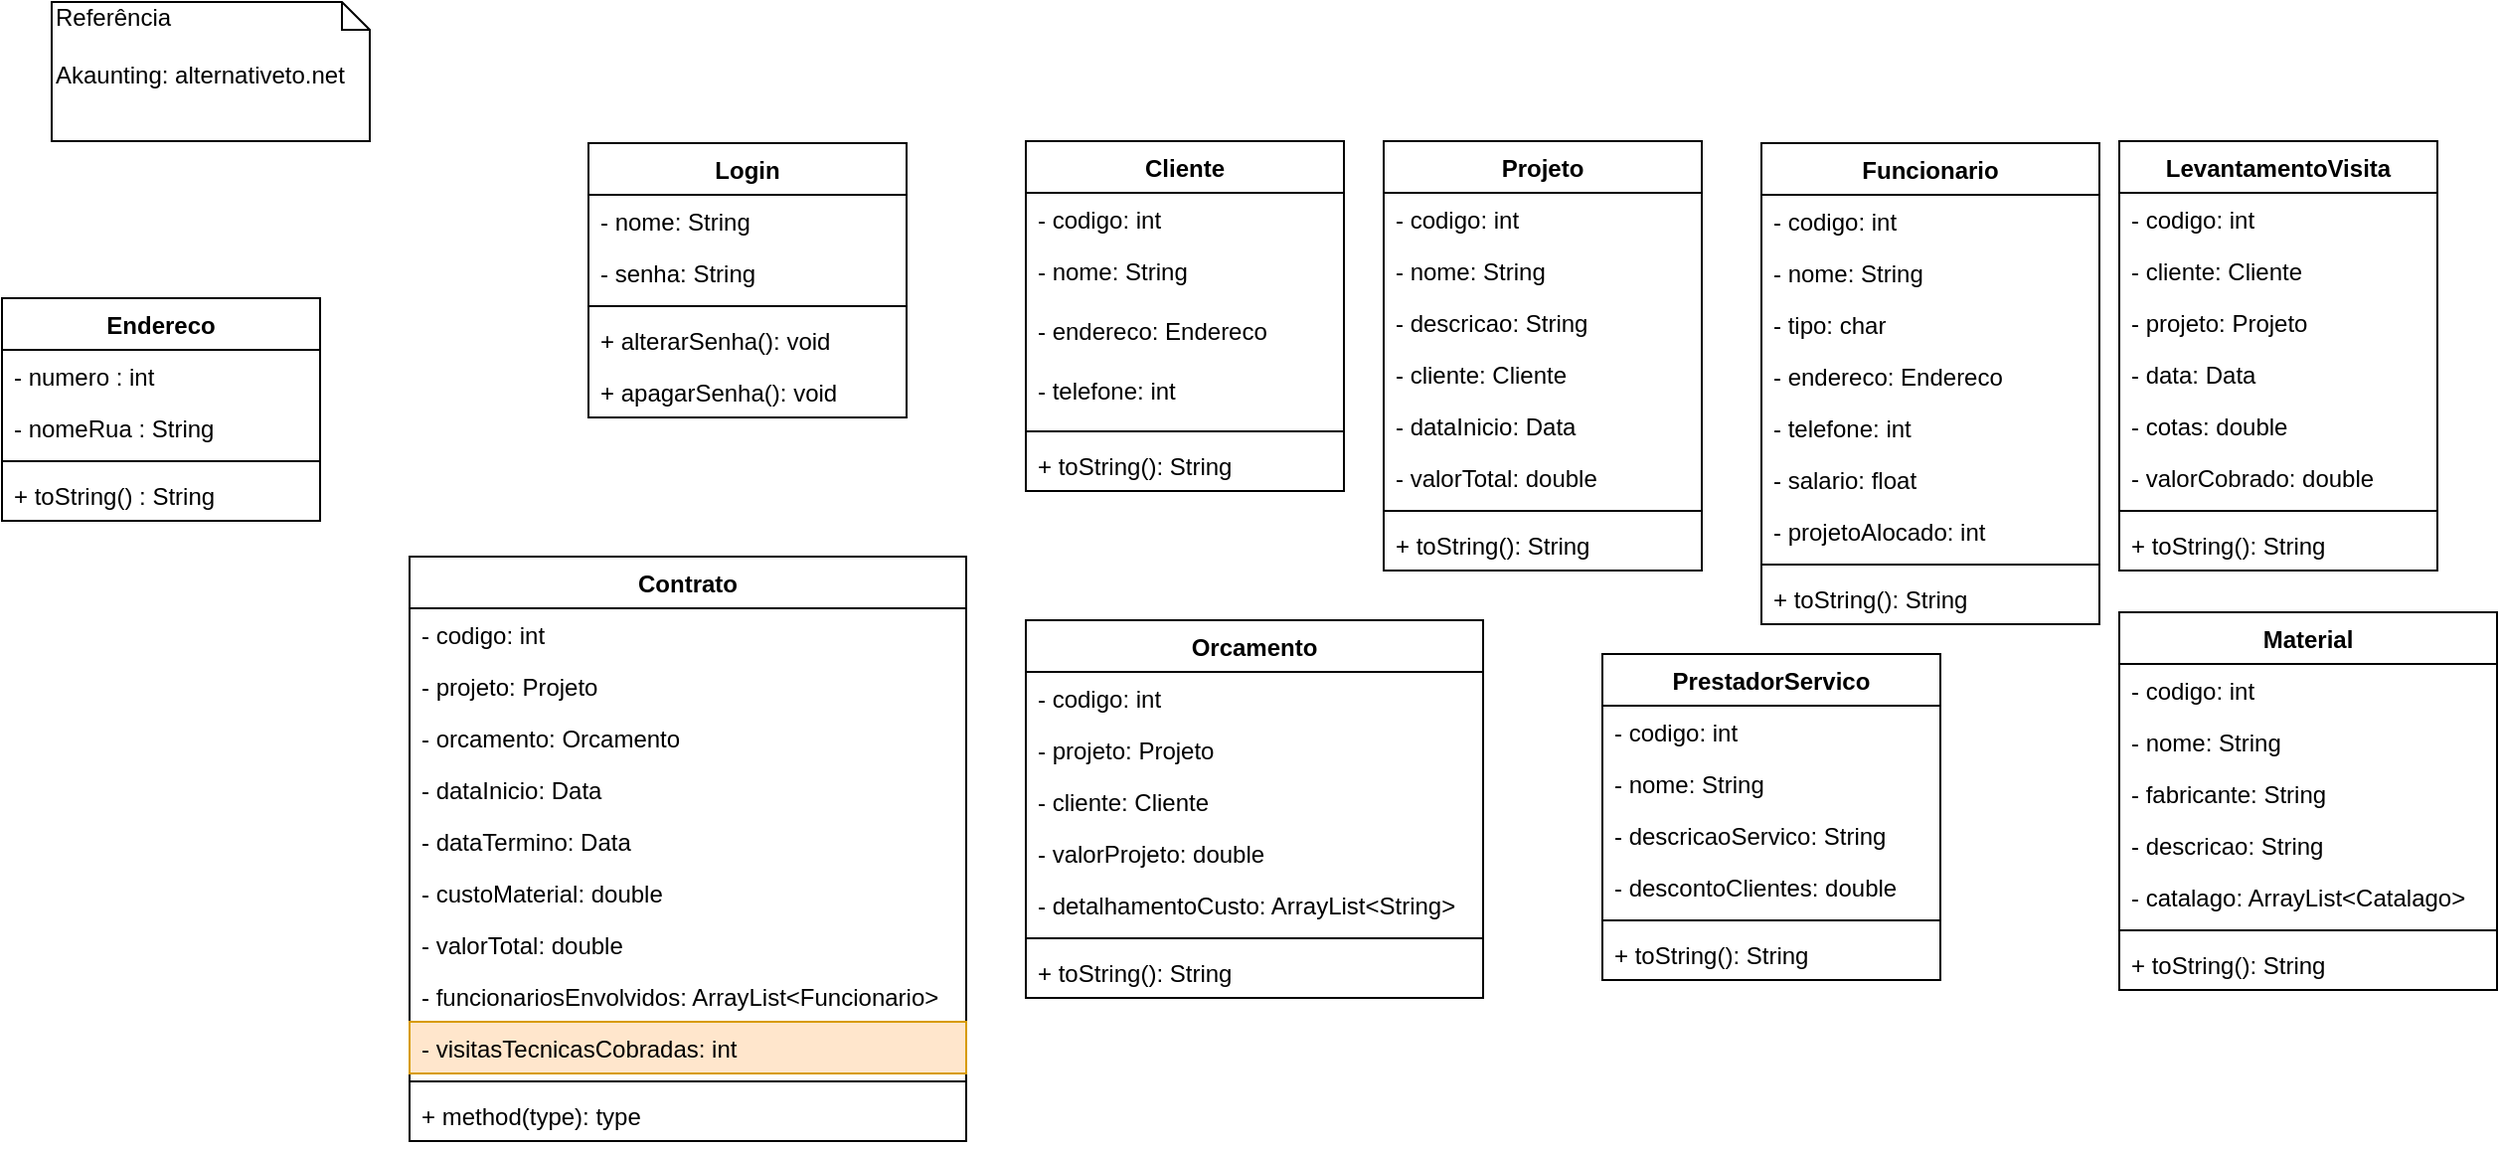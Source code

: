 <mxfile version="10.7.0" type="device"><diagram id="c3c5CE3-mcgkFul2fZs1" name="Page-1"><mxGraphModel dx="2244" dy="759" grid="1" gridSize="10" guides="1" tooltips="1" connect="1" arrows="1" fold="1" page="1" pageScale="1" pageWidth="850" pageHeight="1100" math="0" shadow="0"><root><mxCell id="0"/><mxCell id="1" parent="0"/><mxCell id="uIUgxB65rMNBlOTUX8ER-1" value="Cliente" style="swimlane;fontStyle=1;align=center;verticalAlign=top;childLayout=stackLayout;horizontal=1;startSize=26;horizontalStack=0;resizeParent=1;resizeParentMax=0;resizeLast=0;collapsible=1;marginBottom=0;" parent="1" vertex="1"><mxGeometry x="90" y="137" width="160" height="176" as="geometry"><mxRectangle x="230" y="120" width="70" height="26" as="alternateBounds"/></mxGeometry></mxCell><mxCell id="uIUgxB65rMNBlOTUX8ER-2" value="- codigo: int" style="text;strokeColor=none;fillColor=none;align=left;verticalAlign=top;spacingLeft=4;spacingRight=4;overflow=hidden;rotatable=0;points=[[0,0.5],[1,0.5]];portConstraint=eastwest;" parent="uIUgxB65rMNBlOTUX8ER-1" vertex="1"><mxGeometry y="26" width="160" height="26" as="geometry"/></mxCell><mxCell id="uIUgxB65rMNBlOTUX8ER-6" value="- nome: String" style="text;strokeColor=none;fillColor=none;align=left;verticalAlign=top;spacingLeft=4;spacingRight=4;overflow=hidden;rotatable=0;points=[[0,0.5],[1,0.5]];portConstraint=eastwest;" parent="uIUgxB65rMNBlOTUX8ER-1" vertex="1"><mxGeometry y="52" width="160" height="30" as="geometry"/></mxCell><mxCell id="uIUgxB65rMNBlOTUX8ER-11" value="- endereco: Endereco&#10;" style="text;strokeColor=none;fillColor=none;align=left;verticalAlign=top;spacingLeft=4;spacingRight=4;overflow=hidden;rotatable=0;points=[[0,0.5],[1,0.5]];portConstraint=eastwest;" parent="uIUgxB65rMNBlOTUX8ER-1" vertex="1"><mxGeometry y="82" width="160" height="30" as="geometry"/></mxCell><mxCell id="uIUgxB65rMNBlOTUX8ER-12" value="- telefone: int&#10;" style="text;strokeColor=none;fillColor=none;align=left;verticalAlign=top;spacingLeft=4;spacingRight=4;overflow=hidden;rotatable=0;points=[[0,0.5],[1,0.5]];portConstraint=eastwest;" parent="uIUgxB65rMNBlOTUX8ER-1" vertex="1"><mxGeometry y="112" width="160" height="30" as="geometry"/></mxCell><mxCell id="uIUgxB65rMNBlOTUX8ER-3" value="" style="line;strokeWidth=1;fillColor=none;align=left;verticalAlign=middle;spacingTop=-1;spacingLeft=3;spacingRight=3;rotatable=0;labelPosition=right;points=[];portConstraint=eastwest;" parent="uIUgxB65rMNBlOTUX8ER-1" vertex="1"><mxGeometry y="142" width="160" height="8" as="geometry"/></mxCell><mxCell id="uIUgxB65rMNBlOTUX8ER-8" value="+ toString(): String" style="text;strokeColor=none;fillColor=none;align=left;verticalAlign=top;spacingLeft=4;spacingRight=4;overflow=hidden;rotatable=0;points=[[0,0.5],[1,0.5]];portConstraint=eastwest;" parent="uIUgxB65rMNBlOTUX8ER-1" vertex="1"><mxGeometry y="150" width="160" height="26" as="geometry"/></mxCell><mxCell id="uIUgxB65rMNBlOTUX8ER-30" value="Projeto" style="swimlane;fontStyle=1;align=center;verticalAlign=top;childLayout=stackLayout;horizontal=1;startSize=26;horizontalStack=0;resizeParent=1;resizeParentMax=0;resizeLast=0;collapsible=1;marginBottom=0;fillColor=none;gradientColor=none;" parent="1" vertex="1"><mxGeometry x="270" y="137" width="160" height="216" as="geometry"/></mxCell><mxCell id="uIUgxB65rMNBlOTUX8ER-31" value="- codigo: int" style="text;strokeColor=none;fillColor=none;align=left;verticalAlign=top;spacingLeft=4;spacingRight=4;overflow=hidden;rotatable=0;points=[[0,0.5],[1,0.5]];portConstraint=eastwest;" parent="uIUgxB65rMNBlOTUX8ER-30" vertex="1"><mxGeometry y="26" width="160" height="26" as="geometry"/></mxCell><mxCell id="uIUgxB65rMNBlOTUX8ER-111" value="- nome: String" style="text;strokeColor=none;fillColor=none;align=left;verticalAlign=top;spacingLeft=4;spacingRight=4;overflow=hidden;rotatable=0;points=[[0,0.5],[1,0.5]];portConstraint=eastwest;" parent="uIUgxB65rMNBlOTUX8ER-30" vertex="1"><mxGeometry y="52" width="160" height="26" as="geometry"/></mxCell><mxCell id="uIUgxB65rMNBlOTUX8ER-34" value="- descricao: String" style="text;strokeColor=none;fillColor=none;align=left;verticalAlign=top;spacingLeft=4;spacingRight=4;overflow=hidden;rotatable=0;points=[[0,0.5],[1,0.5]];portConstraint=eastwest;" parent="uIUgxB65rMNBlOTUX8ER-30" vertex="1"><mxGeometry y="78" width="160" height="26" as="geometry"/></mxCell><mxCell id="uIUgxB65rMNBlOTUX8ER-35" value="- cliente: Cliente" style="text;strokeColor=none;fillColor=none;align=left;verticalAlign=top;spacingLeft=4;spacingRight=4;overflow=hidden;rotatable=0;points=[[0,0.5],[1,0.5]];portConstraint=eastwest;" parent="uIUgxB65rMNBlOTUX8ER-30" vertex="1"><mxGeometry y="104" width="160" height="26" as="geometry"/></mxCell><mxCell id="uIUgxB65rMNBlOTUX8ER-36" value="- dataInicio: Data" style="text;strokeColor=none;fillColor=none;align=left;verticalAlign=top;spacingLeft=4;spacingRight=4;overflow=hidden;rotatable=0;points=[[0,0.5],[1,0.5]];portConstraint=eastwest;" parent="uIUgxB65rMNBlOTUX8ER-30" vertex="1"><mxGeometry y="130" width="160" height="26" as="geometry"/></mxCell><mxCell id="uIUgxB65rMNBlOTUX8ER-37" value="- valorTotal: double" style="text;strokeColor=none;fillColor=none;align=left;verticalAlign=top;spacingLeft=4;spacingRight=4;overflow=hidden;rotatable=0;points=[[0,0.5],[1,0.5]];portConstraint=eastwest;" parent="uIUgxB65rMNBlOTUX8ER-30" vertex="1"><mxGeometry y="156" width="160" height="26" as="geometry"/></mxCell><mxCell id="uIUgxB65rMNBlOTUX8ER-32" value="" style="line;strokeWidth=1;fillColor=none;align=left;verticalAlign=middle;spacingTop=-1;spacingLeft=3;spacingRight=3;rotatable=0;labelPosition=right;points=[];portConstraint=eastwest;" parent="uIUgxB65rMNBlOTUX8ER-30" vertex="1"><mxGeometry y="182" width="160" height="8" as="geometry"/></mxCell><mxCell id="uIUgxB65rMNBlOTUX8ER-38" value="+ toString(): String" style="text;strokeColor=none;fillColor=none;align=left;verticalAlign=top;spacingLeft=4;spacingRight=4;overflow=hidden;rotatable=0;points=[[0,0.5],[1,0.5]];portConstraint=eastwest;" parent="uIUgxB65rMNBlOTUX8ER-30" vertex="1"><mxGeometry y="190" width="160" height="26" as="geometry"/></mxCell><mxCell id="uIUgxB65rMNBlOTUX8ER-47" value="Funcionario" style="swimlane;fontStyle=1;align=center;verticalAlign=top;childLayout=stackLayout;horizontal=1;startSize=26;horizontalStack=0;resizeParent=1;resizeParentMax=0;resizeLast=0;collapsible=1;marginBottom=0;fillColor=none;gradientColor=none;" parent="1" vertex="1"><mxGeometry x="460" y="138" width="170" height="242" as="geometry"/></mxCell><mxCell id="uIUgxB65rMNBlOTUX8ER-48" value="- codigo: int" style="text;strokeColor=none;fillColor=none;align=left;verticalAlign=top;spacingLeft=4;spacingRight=4;overflow=hidden;rotatable=0;points=[[0,0.5],[1,0.5]];portConstraint=eastwest;" parent="uIUgxB65rMNBlOTUX8ER-47" vertex="1"><mxGeometry y="26" width="170" height="26" as="geometry"/></mxCell><mxCell id="uIUgxB65rMNBlOTUX8ER-51" value="- nome: String" style="text;strokeColor=none;fillColor=none;align=left;verticalAlign=top;spacingLeft=4;spacingRight=4;overflow=hidden;rotatable=0;points=[[0,0.5],[1,0.5]];portConstraint=eastwest;" parent="uIUgxB65rMNBlOTUX8ER-47" vertex="1"><mxGeometry y="52" width="170" height="26" as="geometry"/></mxCell><mxCell id="uIUgxB65rMNBlOTUX8ER-124" value="- tipo: char" style="text;strokeColor=none;fillColor=none;align=left;verticalAlign=top;spacingLeft=4;spacingRight=4;overflow=hidden;rotatable=0;points=[[0,0.5],[1,0.5]];portConstraint=eastwest;" parent="uIUgxB65rMNBlOTUX8ER-47" vertex="1"><mxGeometry y="78" width="170" height="26" as="geometry"/></mxCell><mxCell id="uIUgxB65rMNBlOTUX8ER-52" value="- endereco: Endereco " style="text;strokeColor=none;fillColor=none;align=left;verticalAlign=top;spacingLeft=4;spacingRight=4;overflow=hidden;rotatable=0;points=[[0,0.5],[1,0.5]];portConstraint=eastwest;" parent="uIUgxB65rMNBlOTUX8ER-47" vertex="1"><mxGeometry y="104" width="170" height="26" as="geometry"/></mxCell><mxCell id="uIUgxB65rMNBlOTUX8ER-53" value="- telefone: int" style="text;strokeColor=none;fillColor=none;align=left;verticalAlign=top;spacingLeft=4;spacingRight=4;overflow=hidden;rotatable=0;points=[[0,0.5],[1,0.5]];portConstraint=eastwest;" parent="uIUgxB65rMNBlOTUX8ER-47" vertex="1"><mxGeometry y="130" width="170" height="26" as="geometry"/></mxCell><mxCell id="uIUgxB65rMNBlOTUX8ER-54" value="- salario: float" style="text;strokeColor=none;fillColor=none;align=left;verticalAlign=top;spacingLeft=4;spacingRight=4;overflow=hidden;rotatable=0;points=[[0,0.5],[1,0.5]];portConstraint=eastwest;" parent="uIUgxB65rMNBlOTUX8ER-47" vertex="1"><mxGeometry y="156" width="170" height="26" as="geometry"/></mxCell><mxCell id="uIUgxB65rMNBlOTUX8ER-55" value="- projetoAlocado: int" style="text;strokeColor=none;fillColor=none;align=left;verticalAlign=top;spacingLeft=4;spacingRight=4;overflow=hidden;rotatable=0;points=[[0,0.5],[1,0.5]];portConstraint=eastwest;" parent="uIUgxB65rMNBlOTUX8ER-47" vertex="1"><mxGeometry y="182" width="170" height="26" as="geometry"/></mxCell><mxCell id="uIUgxB65rMNBlOTUX8ER-49" value="" style="line;strokeWidth=1;fillColor=none;align=left;verticalAlign=middle;spacingTop=-1;spacingLeft=3;spacingRight=3;rotatable=0;labelPosition=right;points=[];portConstraint=eastwest;" parent="uIUgxB65rMNBlOTUX8ER-47" vertex="1"><mxGeometry y="208" width="170" height="8" as="geometry"/></mxCell><mxCell id="uIUgxB65rMNBlOTUX8ER-50" value="+ toString(): String" style="text;strokeColor=none;fillColor=none;align=left;verticalAlign=top;spacingLeft=4;spacingRight=4;overflow=hidden;rotatable=0;points=[[0,0.5],[1,0.5]];portConstraint=eastwest;" parent="uIUgxB65rMNBlOTUX8ER-47" vertex="1"><mxGeometry y="216" width="170" height="26" as="geometry"/></mxCell><mxCell id="uIUgxB65rMNBlOTUX8ER-67" value="PrestadorServico" style="swimlane;fontStyle=1;align=center;verticalAlign=top;childLayout=stackLayout;horizontal=1;startSize=26;horizontalStack=0;resizeParent=1;resizeParentMax=0;resizeLast=0;collapsible=1;marginBottom=0;fillColor=none;gradientColor=none;" parent="1" vertex="1"><mxGeometry x="380" y="395" width="170" height="164" as="geometry"/></mxCell><mxCell id="uIUgxB65rMNBlOTUX8ER-68" value="- codigo: int" style="text;strokeColor=none;fillColor=none;align=left;verticalAlign=top;spacingLeft=4;spacingRight=4;overflow=hidden;rotatable=0;points=[[0,0.5],[1,0.5]];portConstraint=eastwest;" parent="uIUgxB65rMNBlOTUX8ER-67" vertex="1"><mxGeometry y="26" width="170" height="26" as="geometry"/></mxCell><mxCell id="uIUgxB65rMNBlOTUX8ER-71" value="- nome: String" style="text;strokeColor=none;fillColor=none;align=left;verticalAlign=top;spacingLeft=4;spacingRight=4;overflow=hidden;rotatable=0;points=[[0,0.5],[1,0.5]];portConstraint=eastwest;" parent="uIUgxB65rMNBlOTUX8ER-67" vertex="1"><mxGeometry y="52" width="170" height="26" as="geometry"/></mxCell><mxCell id="uIUgxB65rMNBlOTUX8ER-72" value="- descricaoServico: String" style="text;strokeColor=none;fillColor=none;align=left;verticalAlign=top;spacingLeft=4;spacingRight=4;overflow=hidden;rotatable=0;points=[[0,0.5],[1,0.5]];portConstraint=eastwest;" parent="uIUgxB65rMNBlOTUX8ER-67" vertex="1"><mxGeometry y="78" width="170" height="26" as="geometry"/></mxCell><mxCell id="uIUgxB65rMNBlOTUX8ER-73" value="- descontoClientes: double" style="text;strokeColor=none;fillColor=none;align=left;verticalAlign=top;spacingLeft=4;spacingRight=4;overflow=hidden;rotatable=0;points=[[0,0.5],[1,0.5]];portConstraint=eastwest;" parent="uIUgxB65rMNBlOTUX8ER-67" vertex="1"><mxGeometry y="104" width="170" height="26" as="geometry"/></mxCell><mxCell id="uIUgxB65rMNBlOTUX8ER-69" value="" style="line;strokeWidth=1;fillColor=none;align=left;verticalAlign=middle;spacingTop=-1;spacingLeft=3;spacingRight=3;rotatable=0;labelPosition=right;points=[];portConstraint=eastwest;" parent="uIUgxB65rMNBlOTUX8ER-67" vertex="1"><mxGeometry y="130" width="170" height="8" as="geometry"/></mxCell><object label="+ toString(): String" id="uIUgxB65rMNBlOTUX8ER-70"><mxCell style="text;strokeColor=none;fillColor=none;align=left;verticalAlign=top;spacingLeft=4;spacingRight=4;overflow=hidden;rotatable=0;points=[[0,0.5],[1,0.5]];portConstraint=eastwest;" parent="uIUgxB65rMNBlOTUX8ER-67" vertex="1"><mxGeometry y="138" width="170" height="26" as="geometry"/></mxCell></object><mxCell id="uIUgxB65rMNBlOTUX8ER-85" value="LevantamentoVisita" style="swimlane;fontStyle=1;align=center;verticalAlign=top;childLayout=stackLayout;horizontal=1;startSize=26;horizontalStack=0;resizeParent=1;resizeParentMax=0;resizeLast=0;collapsible=1;marginBottom=0;fillColor=none;gradientColor=none;" parent="1" vertex="1"><mxGeometry x="640" y="137" width="160" height="216" as="geometry"/></mxCell><mxCell id="uIUgxB65rMNBlOTUX8ER-86" value="- codigo: int" style="text;strokeColor=none;fillColor=none;align=left;verticalAlign=top;spacingLeft=4;spacingRight=4;overflow=hidden;rotatable=0;points=[[0,0.5],[1,0.5]];portConstraint=eastwest;" parent="uIUgxB65rMNBlOTUX8ER-85" vertex="1"><mxGeometry y="26" width="160" height="26" as="geometry"/></mxCell><mxCell id="uIUgxB65rMNBlOTUX8ER-89" value="- cliente: Cliente" style="text;strokeColor=none;fillColor=none;align=left;verticalAlign=top;spacingLeft=4;spacingRight=4;overflow=hidden;rotatable=0;points=[[0,0.5],[1,0.5]];portConstraint=eastwest;" parent="uIUgxB65rMNBlOTUX8ER-85" vertex="1"><mxGeometry y="52" width="160" height="26" as="geometry"/></mxCell><mxCell id="uIUgxB65rMNBlOTUX8ER-90" value="- projeto: Projeto" style="text;strokeColor=none;fillColor=none;align=left;verticalAlign=top;spacingLeft=4;spacingRight=4;overflow=hidden;rotatable=0;points=[[0,0.5],[1,0.5]];portConstraint=eastwest;" parent="uIUgxB65rMNBlOTUX8ER-85" vertex="1"><mxGeometry y="78" width="160" height="26" as="geometry"/></mxCell><mxCell id="uIUgxB65rMNBlOTUX8ER-91" value="- data: Data" style="text;strokeColor=none;fillColor=none;align=left;verticalAlign=top;spacingLeft=4;spacingRight=4;overflow=hidden;rotatable=0;points=[[0,0.5],[1,0.5]];portConstraint=eastwest;" parent="uIUgxB65rMNBlOTUX8ER-85" vertex="1"><mxGeometry y="104" width="160" height="26" as="geometry"/></mxCell><mxCell id="uIUgxB65rMNBlOTUX8ER-92" value="- cotas: double" style="text;strokeColor=none;fillColor=none;align=left;verticalAlign=top;spacingLeft=4;spacingRight=4;overflow=hidden;rotatable=0;points=[[0,0.5],[1,0.5]];portConstraint=eastwest;" parent="uIUgxB65rMNBlOTUX8ER-85" vertex="1"><mxGeometry y="130" width="160" height="26" as="geometry"/></mxCell><mxCell id="uIUgxB65rMNBlOTUX8ER-101" value="- valorCobrado: double" style="text;strokeColor=none;fillColor=none;align=left;verticalAlign=top;spacingLeft=4;spacingRight=4;overflow=hidden;rotatable=0;points=[[0,0.5],[1,0.5]];portConstraint=eastwest;" parent="uIUgxB65rMNBlOTUX8ER-85" vertex="1"><mxGeometry y="156" width="160" height="26" as="geometry"/></mxCell><mxCell id="uIUgxB65rMNBlOTUX8ER-87" value="" style="line;strokeWidth=1;fillColor=none;align=left;verticalAlign=middle;spacingTop=-1;spacingLeft=3;spacingRight=3;rotatable=0;labelPosition=right;points=[];portConstraint=eastwest;" parent="uIUgxB65rMNBlOTUX8ER-85" vertex="1"><mxGeometry y="182" width="160" height="8" as="geometry"/></mxCell><mxCell id="uIUgxB65rMNBlOTUX8ER-88" value="+ toString(): String" style="text;strokeColor=none;fillColor=none;align=left;verticalAlign=top;spacingLeft=4;spacingRight=4;overflow=hidden;rotatable=0;points=[[0,0.5],[1,0.5]];portConstraint=eastwest;" parent="uIUgxB65rMNBlOTUX8ER-85" vertex="1"><mxGeometry y="190" width="160" height="26" as="geometry"/></mxCell><mxCell id="uIUgxB65rMNBlOTUX8ER-93" value="Material" style="swimlane;fontStyle=1;align=center;verticalAlign=top;childLayout=stackLayout;horizontal=1;startSize=26;horizontalStack=0;resizeParent=1;resizeParentMax=0;resizeLast=0;collapsible=1;marginBottom=0;fillColor=none;gradientColor=none;" parent="1" vertex="1"><mxGeometry x="640" y="374" width="190" height="190" as="geometry"/></mxCell><mxCell id="uIUgxB65rMNBlOTUX8ER-94" value="- codigo: int" style="text;strokeColor=none;fillColor=none;align=left;verticalAlign=top;spacingLeft=4;spacingRight=4;overflow=hidden;rotatable=0;points=[[0,0.5],[1,0.5]];portConstraint=eastwest;" parent="uIUgxB65rMNBlOTUX8ER-93" vertex="1"><mxGeometry y="26" width="190" height="26" as="geometry"/></mxCell><mxCell id="uIUgxB65rMNBlOTUX8ER-97" value="- nome: String" style="text;strokeColor=none;fillColor=none;align=left;verticalAlign=top;spacingLeft=4;spacingRight=4;overflow=hidden;rotatable=0;points=[[0,0.5],[1,0.5]];portConstraint=eastwest;" parent="uIUgxB65rMNBlOTUX8ER-93" vertex="1"><mxGeometry y="52" width="190" height="26" as="geometry"/></mxCell><mxCell id="uIUgxB65rMNBlOTUX8ER-99" value="- fabricante: String" style="text;strokeColor=none;fillColor=none;align=left;verticalAlign=top;spacingLeft=4;spacingRight=4;overflow=hidden;rotatable=0;points=[[0,0.5],[1,0.5]];portConstraint=eastwest;" parent="uIUgxB65rMNBlOTUX8ER-93" vertex="1"><mxGeometry y="78" width="190" height="26" as="geometry"/></mxCell><mxCell id="uIUgxB65rMNBlOTUX8ER-98" value="- descricao: String" style="text;strokeColor=none;fillColor=none;align=left;verticalAlign=top;spacingLeft=4;spacingRight=4;overflow=hidden;rotatable=0;points=[[0,0.5],[1,0.5]];portConstraint=eastwest;" parent="uIUgxB65rMNBlOTUX8ER-93" vertex="1"><mxGeometry y="104" width="190" height="26" as="geometry"/></mxCell><mxCell id="uIUgxB65rMNBlOTUX8ER-102" value="- catalago: ArrayList&lt;Catalago&gt;" style="text;strokeColor=none;fillColor=none;align=left;verticalAlign=top;spacingLeft=4;spacingRight=4;overflow=hidden;rotatable=0;points=[[0,0.5],[1,0.5]];portConstraint=eastwest;" parent="uIUgxB65rMNBlOTUX8ER-93" vertex="1"><mxGeometry y="130" width="190" height="26" as="geometry"/></mxCell><mxCell id="uIUgxB65rMNBlOTUX8ER-95" value="" style="line;strokeWidth=1;fillColor=none;align=left;verticalAlign=middle;spacingTop=-1;spacingLeft=3;spacingRight=3;rotatable=0;labelPosition=right;points=[];portConstraint=eastwest;" parent="uIUgxB65rMNBlOTUX8ER-93" vertex="1"><mxGeometry y="156" width="190" height="8" as="geometry"/></mxCell><mxCell id="uIUgxB65rMNBlOTUX8ER-96" value="+ toString(): String" style="text;strokeColor=none;fillColor=none;align=left;verticalAlign=top;spacingLeft=4;spacingRight=4;overflow=hidden;rotatable=0;points=[[0,0.5],[1,0.5]];portConstraint=eastwest;" parent="uIUgxB65rMNBlOTUX8ER-93" vertex="1"><mxGeometry y="164" width="190" height="26" as="geometry"/></mxCell><mxCell id="uIUgxB65rMNBlOTUX8ER-103" value="Orcamento" style="swimlane;fontStyle=1;align=center;verticalAlign=top;childLayout=stackLayout;horizontal=1;startSize=26;horizontalStack=0;resizeParent=1;resizeParentMax=0;resizeLast=0;collapsible=1;marginBottom=0;fillColor=none;gradientColor=none;" parent="1" vertex="1"><mxGeometry x="90" y="378" width="230" height="190" as="geometry"/></mxCell><mxCell id="uIUgxB65rMNBlOTUX8ER-104" value="- codigo: int" style="text;strokeColor=none;fillColor=none;align=left;verticalAlign=top;spacingLeft=4;spacingRight=4;overflow=hidden;rotatable=0;points=[[0,0.5],[1,0.5]];portConstraint=eastwest;" parent="uIUgxB65rMNBlOTUX8ER-103" vertex="1"><mxGeometry y="26" width="230" height="26" as="geometry"/></mxCell><mxCell id="uIUgxB65rMNBlOTUX8ER-107" value="- projeto: Projeto" style="text;strokeColor=none;fillColor=none;align=left;verticalAlign=top;spacingLeft=4;spacingRight=4;overflow=hidden;rotatable=0;points=[[0,0.5],[1,0.5]];portConstraint=eastwest;" parent="uIUgxB65rMNBlOTUX8ER-103" vertex="1"><mxGeometry y="52" width="230" height="26" as="geometry"/></mxCell><mxCell id="uIUgxB65rMNBlOTUX8ER-108" value="- cliente: Cliente" style="text;strokeColor=none;fillColor=none;align=left;verticalAlign=top;spacingLeft=4;spacingRight=4;overflow=hidden;rotatable=0;points=[[0,0.5],[1,0.5]];portConstraint=eastwest;" parent="uIUgxB65rMNBlOTUX8ER-103" vertex="1"><mxGeometry y="78" width="230" height="26" as="geometry"/></mxCell><mxCell id="uIUgxB65rMNBlOTUX8ER-109" value="- valorProjeto: double" style="text;strokeColor=none;fillColor=none;align=left;verticalAlign=top;spacingLeft=4;spacingRight=4;overflow=hidden;rotatable=0;points=[[0,0.5],[1,0.5]];portConstraint=eastwest;" parent="uIUgxB65rMNBlOTUX8ER-103" vertex="1"><mxGeometry y="104" width="230" height="26" as="geometry"/></mxCell><mxCell id="uIUgxB65rMNBlOTUX8ER-110" value="- detalhamentoCusto: ArrayList&lt;String&gt; " style="text;strokeColor=none;fillColor=none;align=left;verticalAlign=top;spacingLeft=4;spacingRight=4;overflow=hidden;rotatable=0;points=[[0,0.5],[1,0.5]];portConstraint=eastwest;" parent="uIUgxB65rMNBlOTUX8ER-103" vertex="1"><mxGeometry y="130" width="230" height="26" as="geometry"/></mxCell><mxCell id="uIUgxB65rMNBlOTUX8ER-105" value="" style="line;strokeWidth=1;fillColor=none;align=left;verticalAlign=middle;spacingTop=-1;spacingLeft=3;spacingRight=3;rotatable=0;labelPosition=right;points=[];portConstraint=eastwest;" parent="uIUgxB65rMNBlOTUX8ER-103" vertex="1"><mxGeometry y="156" width="230" height="8" as="geometry"/></mxCell><mxCell id="uIUgxB65rMNBlOTUX8ER-106" value="+ toString(): String" style="text;strokeColor=none;fillColor=none;align=left;verticalAlign=top;spacingLeft=4;spacingRight=4;overflow=hidden;rotatable=0;points=[[0,0.5],[1,0.5]];portConstraint=eastwest;" parent="uIUgxB65rMNBlOTUX8ER-103" vertex="1"><mxGeometry y="164" width="230" height="26" as="geometry"/></mxCell><mxCell id="uIUgxB65rMNBlOTUX8ER-112" value="Contrato" style="swimlane;fontStyle=1;align=center;verticalAlign=top;childLayout=stackLayout;horizontal=1;startSize=26;horizontalStack=0;resizeParent=1;resizeParentMax=0;resizeLast=0;collapsible=1;marginBottom=0;fillColor=none;gradientColor=none;" parent="1" vertex="1"><mxGeometry x="-220" y="346" width="280" height="294" as="geometry"/></mxCell><mxCell id="uIUgxB65rMNBlOTUX8ER-113" value="- codigo: int" style="text;strokeColor=none;fillColor=none;align=left;verticalAlign=top;spacingLeft=4;spacingRight=4;overflow=hidden;rotatable=0;points=[[0,0.5],[1,0.5]];portConstraint=eastwest;" parent="uIUgxB65rMNBlOTUX8ER-112" vertex="1"><mxGeometry y="26" width="280" height="26" as="geometry"/></mxCell><mxCell id="uIUgxB65rMNBlOTUX8ER-116" value="- projeto: Projeto" style="text;strokeColor=none;fillColor=none;align=left;verticalAlign=top;spacingLeft=4;spacingRight=4;overflow=hidden;rotatable=0;points=[[0,0.5],[1,0.5]];portConstraint=eastwest;" parent="uIUgxB65rMNBlOTUX8ER-112" vertex="1"><mxGeometry y="52" width="280" height="26" as="geometry"/></mxCell><mxCell id="uIUgxB65rMNBlOTUX8ER-118" value="- orcamento: Orcamento" style="text;strokeColor=none;fillColor=none;align=left;verticalAlign=top;spacingLeft=4;spacingRight=4;overflow=hidden;rotatable=0;points=[[0,0.5],[1,0.5]];portConstraint=eastwest;" parent="uIUgxB65rMNBlOTUX8ER-112" vertex="1"><mxGeometry y="78" width="280" height="26" as="geometry"/></mxCell><mxCell id="uIUgxB65rMNBlOTUX8ER-119" value="- dataInicio: Data" style="text;strokeColor=none;fillColor=none;align=left;verticalAlign=top;spacingLeft=4;spacingRight=4;overflow=hidden;rotatable=0;points=[[0,0.5],[1,0.5]];portConstraint=eastwest;" parent="uIUgxB65rMNBlOTUX8ER-112" vertex="1"><mxGeometry y="104" width="280" height="26" as="geometry"/></mxCell><mxCell id="uIUgxB65rMNBlOTUX8ER-120" value="- dataTermino: Data" style="text;strokeColor=none;fillColor=none;align=left;verticalAlign=top;spacingLeft=4;spacingRight=4;overflow=hidden;rotatable=0;points=[[0,0.5],[1,0.5]];portConstraint=eastwest;" parent="uIUgxB65rMNBlOTUX8ER-112" vertex="1"><mxGeometry y="130" width="280" height="26" as="geometry"/></mxCell><mxCell id="uIUgxB65rMNBlOTUX8ER-121" value="- custoMaterial: double" style="text;strokeColor=none;fillColor=none;align=left;verticalAlign=top;spacingLeft=4;spacingRight=4;overflow=hidden;rotatable=0;points=[[0,0.5],[1,0.5]];portConstraint=eastwest;" parent="uIUgxB65rMNBlOTUX8ER-112" vertex="1"><mxGeometry y="156" width="280" height="26" as="geometry"/></mxCell><mxCell id="uIUgxB65rMNBlOTUX8ER-122" value="- valorTotal: double" style="text;strokeColor=none;fillColor=none;align=left;verticalAlign=top;spacingLeft=4;spacingRight=4;overflow=hidden;rotatable=0;points=[[0,0.5],[1,0.5]];portConstraint=eastwest;" parent="uIUgxB65rMNBlOTUX8ER-112" vertex="1"><mxGeometry y="182" width="280" height="26" as="geometry"/></mxCell><mxCell id="uIUgxB65rMNBlOTUX8ER-123" value="- funcionariosEnvolvidos: ArrayList&lt;Funcionario&gt;" style="text;strokeColor=none;fillColor=none;align=left;verticalAlign=top;spacingLeft=4;spacingRight=4;overflow=hidden;rotatable=0;points=[[0,0.5],[1,0.5]];portConstraint=eastwest;" parent="uIUgxB65rMNBlOTUX8ER-112" vertex="1"><mxGeometry y="208" width="280" height="26" as="geometry"/></mxCell><mxCell id="uIUgxB65rMNBlOTUX8ER-125" value="- visitasTecnicasCobradas: int" style="text;strokeColor=#d79b00;fillColor=#ffe6cc;align=left;verticalAlign=top;spacingLeft=4;spacingRight=4;overflow=hidden;rotatable=0;points=[[0,0.5],[1,0.5]];portConstraint=eastwest;" parent="uIUgxB65rMNBlOTUX8ER-112" vertex="1"><mxGeometry y="234" width="280" height="26" as="geometry"/></mxCell><mxCell id="uIUgxB65rMNBlOTUX8ER-114" value="" style="line;strokeWidth=1;fillColor=none;align=left;verticalAlign=middle;spacingTop=-1;spacingLeft=3;spacingRight=3;rotatable=0;labelPosition=right;points=[];portConstraint=eastwest;" parent="uIUgxB65rMNBlOTUX8ER-112" vertex="1"><mxGeometry y="260" width="280" height="8" as="geometry"/></mxCell><mxCell id="uIUgxB65rMNBlOTUX8ER-115" value="+ method(type): type" style="text;strokeColor=none;fillColor=none;align=left;verticalAlign=top;spacingLeft=4;spacingRight=4;overflow=hidden;rotatable=0;points=[[0,0.5],[1,0.5]];portConstraint=eastwest;" parent="uIUgxB65rMNBlOTUX8ER-112" vertex="1"><mxGeometry y="268" width="280" height="26" as="geometry"/></mxCell><mxCell id="uIUgxB65rMNBlOTUX8ER-126" value="Login" style="swimlane;fontStyle=1;align=center;verticalAlign=top;childLayout=stackLayout;horizontal=1;startSize=26;horizontalStack=0;resizeParent=1;resizeParentMax=0;resizeLast=0;collapsible=1;marginBottom=0;fillColor=none;gradientColor=none;" parent="1" vertex="1"><mxGeometry x="-130" y="138" width="160" height="138" as="geometry"/></mxCell><mxCell id="uIUgxB65rMNBlOTUX8ER-127" value="- nome: String" style="text;strokeColor=none;fillColor=none;align=left;verticalAlign=top;spacingLeft=4;spacingRight=4;overflow=hidden;rotatable=0;points=[[0,0.5],[1,0.5]];portConstraint=eastwest;" parent="uIUgxB65rMNBlOTUX8ER-126" vertex="1"><mxGeometry y="26" width="160" height="26" as="geometry"/></mxCell><mxCell id="uIUgxB65rMNBlOTUX8ER-134" value="- senha: String" style="text;strokeColor=none;fillColor=none;align=left;verticalAlign=top;spacingLeft=4;spacingRight=4;overflow=hidden;rotatable=0;points=[[0,0.5],[1,0.5]];portConstraint=eastwest;" parent="uIUgxB65rMNBlOTUX8ER-126" vertex="1"><mxGeometry y="52" width="160" height="26" as="geometry"/></mxCell><mxCell id="uIUgxB65rMNBlOTUX8ER-128" value="" style="line;strokeWidth=1;fillColor=none;align=left;verticalAlign=middle;spacingTop=-1;spacingLeft=3;spacingRight=3;rotatable=0;labelPosition=right;points=[];portConstraint=eastwest;" parent="uIUgxB65rMNBlOTUX8ER-126" vertex="1"><mxGeometry y="78" width="160" height="8" as="geometry"/></mxCell><mxCell id="uIUgxB65rMNBlOTUX8ER-129" value="+ alterarSenha(): void" style="text;strokeColor=none;fillColor=none;align=left;verticalAlign=top;spacingLeft=4;spacingRight=4;overflow=hidden;rotatable=0;points=[[0,0.5],[1,0.5]];portConstraint=eastwest;" parent="uIUgxB65rMNBlOTUX8ER-126" vertex="1"><mxGeometry y="86" width="160" height="26" as="geometry"/></mxCell><mxCell id="uIUgxB65rMNBlOTUX8ER-135" value="+ apagarSenha(): void" style="text;strokeColor=none;fillColor=none;align=left;verticalAlign=top;spacingLeft=4;spacingRight=4;overflow=hidden;rotatable=0;points=[[0,0.5],[1,0.5]];portConstraint=eastwest;" parent="uIUgxB65rMNBlOTUX8ER-126" vertex="1"><mxGeometry y="112" width="160" height="26" as="geometry"/></mxCell><mxCell id="uIUgxB65rMNBlOTUX8ER-136" value="&lt;div&gt;Referência&lt;/div&gt;&lt;div&gt;&lt;br&gt;&lt;/div&gt;&lt;div&gt;Akaunting: alternativeto.net&lt;br&gt;&lt;/div&gt;" style="shape=note;whiteSpace=wrap;html=1;size=14;verticalAlign=top;align=left;spacingTop=-6;fillColor=none;gradientColor=none;" parent="1" vertex="1"><mxGeometry x="-400" y="67" width="160" height="70" as="geometry"/></mxCell><mxCell id="a7bD2e2gpPNAB6EWh3As-1" value="Endereco" style="swimlane;fontStyle=1;align=center;verticalAlign=top;childLayout=stackLayout;horizontal=1;startSize=26;horizontalStack=0;resizeParent=1;resizeParentMax=0;resizeLast=0;collapsible=1;marginBottom=0;" vertex="1" parent="1"><mxGeometry x="-425" y="216" width="160" height="112" as="geometry"/></mxCell><mxCell id="a7bD2e2gpPNAB6EWh3As-2" value="- numero : int&#10;" style="text;strokeColor=none;fillColor=none;align=left;verticalAlign=top;spacingLeft=4;spacingRight=4;overflow=hidden;rotatable=0;points=[[0,0.5],[1,0.5]];portConstraint=eastwest;" vertex="1" parent="a7bD2e2gpPNAB6EWh3As-1"><mxGeometry y="26" width="160" height="26" as="geometry"/></mxCell><mxCell id="a7bD2e2gpPNAB6EWh3As-5" value="- nomeRua : String&#10;" style="text;strokeColor=none;fillColor=none;align=left;verticalAlign=top;spacingLeft=4;spacingRight=4;overflow=hidden;rotatable=0;points=[[0,0.5],[1,0.5]];portConstraint=eastwest;" vertex="1" parent="a7bD2e2gpPNAB6EWh3As-1"><mxGeometry y="52" width="160" height="26" as="geometry"/></mxCell><mxCell id="a7bD2e2gpPNAB6EWh3As-3" value="" style="line;strokeWidth=1;fillColor=none;align=left;verticalAlign=middle;spacingTop=-1;spacingLeft=3;spacingRight=3;rotatable=0;labelPosition=right;points=[];portConstraint=eastwest;" vertex="1" parent="a7bD2e2gpPNAB6EWh3As-1"><mxGeometry y="78" width="160" height="8" as="geometry"/></mxCell><mxCell id="a7bD2e2gpPNAB6EWh3As-4" value="+ toString() : String" style="text;strokeColor=none;fillColor=none;align=left;verticalAlign=top;spacingLeft=4;spacingRight=4;overflow=hidden;rotatable=0;points=[[0,0.5],[1,0.5]];portConstraint=eastwest;" vertex="1" parent="a7bD2e2gpPNAB6EWh3As-1"><mxGeometry y="86" width="160" height="26" as="geometry"/></mxCell></root></mxGraphModel></diagram></mxfile>